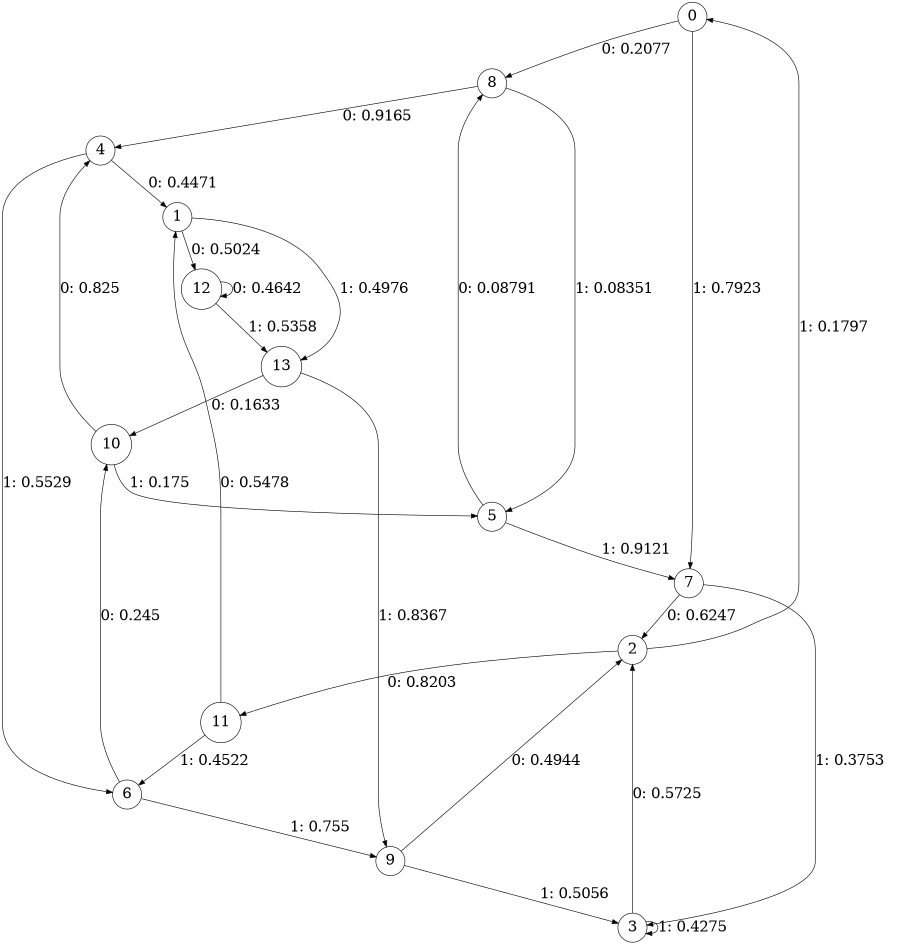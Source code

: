 digraph "ch5faceL4" {
size = "6,8.5";
ratio = "fill";
node [shape = circle];
node [fontsize = 24];
edge [fontsize = 24];
0 -> 8 [label = "0: 0.2077   "];
0 -> 7 [label = "1: 0.7923   "];
1 -> 12 [label = "0: 0.5024   "];
1 -> 13 [label = "1: 0.4976   "];
2 -> 11 [label = "0: 0.8203   "];
2 -> 0 [label = "1: 0.1797   "];
3 -> 2 [label = "0: 0.5725   "];
3 -> 3 [label = "1: 0.4275   "];
4 -> 1 [label = "0: 0.4471   "];
4 -> 6 [label = "1: 0.5529   "];
5 -> 8 [label = "0: 0.08791  "];
5 -> 7 [label = "1: 0.9121   "];
6 -> 10 [label = "0: 0.245    "];
6 -> 9 [label = "1: 0.755    "];
7 -> 2 [label = "0: 0.6247   "];
7 -> 3 [label = "1: 0.3753   "];
8 -> 4 [label = "0: 0.9165   "];
8 -> 5 [label = "1: 0.08351  "];
9 -> 2 [label = "0: 0.4944   "];
9 -> 3 [label = "1: 0.5056   "];
10 -> 4 [label = "0: 0.825    "];
10 -> 5 [label = "1: 0.175    "];
11 -> 1 [label = "0: 0.5478   "];
11 -> 6 [label = "1: 0.4522   "];
12 -> 12 [label = "0: 0.4642   "];
12 -> 13 [label = "1: 0.5358   "];
13 -> 10 [label = "0: 0.1633   "];
13 -> 9 [label = "1: 0.8367   "];
}
